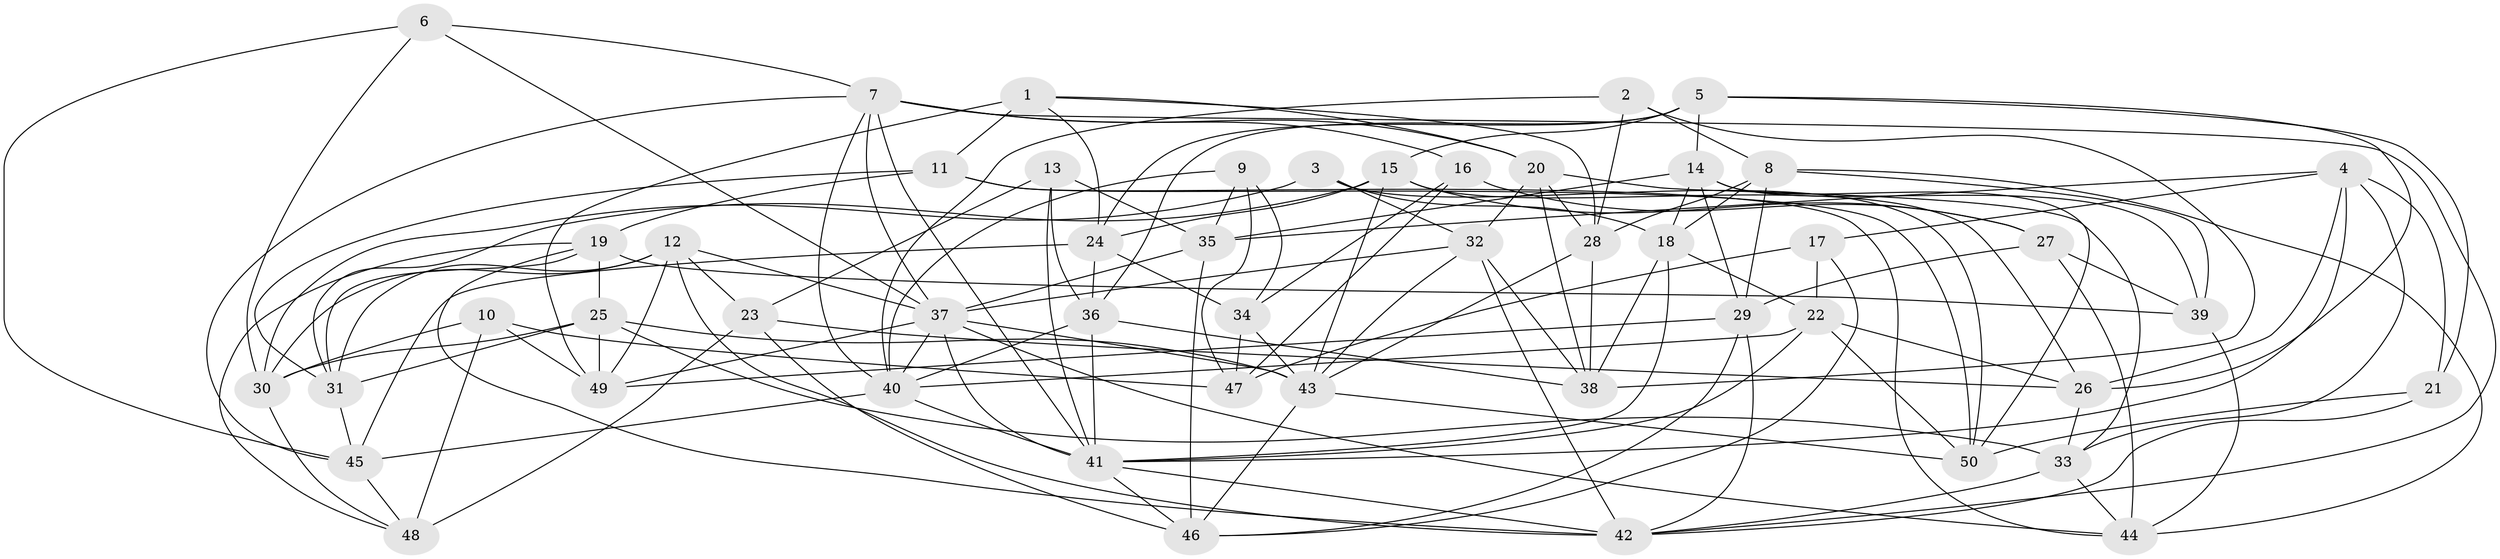 // original degree distribution, {4: 1.0}
// Generated by graph-tools (version 1.1) at 2025/26/03/09/25 03:26:56]
// undirected, 50 vertices, 145 edges
graph export_dot {
graph [start="1"]
  node [color=gray90,style=filled];
  1;
  2;
  3;
  4;
  5;
  6;
  7;
  8;
  9;
  10;
  11;
  12;
  13;
  14;
  15;
  16;
  17;
  18;
  19;
  20;
  21;
  22;
  23;
  24;
  25;
  26;
  27;
  28;
  29;
  30;
  31;
  32;
  33;
  34;
  35;
  36;
  37;
  38;
  39;
  40;
  41;
  42;
  43;
  44;
  45;
  46;
  47;
  48;
  49;
  50;
  1 -- 11 [weight=2.0];
  1 -- 20 [weight=1.0];
  1 -- 24 [weight=1.0];
  1 -- 28 [weight=1.0];
  1 -- 49 [weight=1.0];
  2 -- 8 [weight=1.0];
  2 -- 28 [weight=1.0];
  2 -- 38 [weight=1.0];
  2 -- 40 [weight=1.0];
  3 -- 18 [weight=1.0];
  3 -- 30 [weight=1.0];
  3 -- 32 [weight=1.0];
  3 -- 50 [weight=1.0];
  4 -- 17 [weight=1.0];
  4 -- 21 [weight=1.0];
  4 -- 26 [weight=1.0];
  4 -- 33 [weight=1.0];
  4 -- 35 [weight=1.0];
  4 -- 41 [weight=1.0];
  5 -- 14 [weight=1.0];
  5 -- 15 [weight=1.0];
  5 -- 21 [weight=1.0];
  5 -- 24 [weight=1.0];
  5 -- 26 [weight=1.0];
  5 -- 36 [weight=1.0];
  6 -- 7 [weight=1.0];
  6 -- 30 [weight=1.0];
  6 -- 37 [weight=1.0];
  6 -- 45 [weight=1.0];
  7 -- 16 [weight=1.0];
  7 -- 20 [weight=1.0];
  7 -- 37 [weight=1.0];
  7 -- 40 [weight=1.0];
  7 -- 41 [weight=1.0];
  7 -- 42 [weight=1.0];
  7 -- 45 [weight=1.0];
  8 -- 18 [weight=1.0];
  8 -- 28 [weight=1.0];
  8 -- 29 [weight=1.0];
  8 -- 39 [weight=1.0];
  8 -- 44 [weight=1.0];
  9 -- 34 [weight=1.0];
  9 -- 35 [weight=1.0];
  9 -- 40 [weight=1.0];
  9 -- 47 [weight=1.0];
  10 -- 30 [weight=1.0];
  10 -- 47 [weight=1.0];
  10 -- 48 [weight=1.0];
  10 -- 49 [weight=1.0];
  11 -- 19 [weight=1.0];
  11 -- 31 [weight=1.0];
  11 -- 44 [weight=1.0];
  11 -- 50 [weight=1.0];
  12 -- 23 [weight=1.0];
  12 -- 30 [weight=1.0];
  12 -- 31 [weight=1.0];
  12 -- 37 [weight=1.0];
  12 -- 42 [weight=1.0];
  12 -- 49 [weight=1.0];
  13 -- 23 [weight=1.0];
  13 -- 35 [weight=1.0];
  13 -- 36 [weight=1.0];
  13 -- 41 [weight=1.0];
  14 -- 18 [weight=1.0];
  14 -- 29 [weight=1.0];
  14 -- 35 [weight=1.0];
  14 -- 39 [weight=1.0];
  14 -- 50 [weight=1.0];
  15 -- 24 [weight=1.0];
  15 -- 26 [weight=1.0];
  15 -- 27 [weight=1.0];
  15 -- 31 [weight=1.0];
  15 -- 43 [weight=1.0];
  16 -- 27 [weight=1.0];
  16 -- 34 [weight=1.0];
  16 -- 47 [weight=1.0];
  17 -- 22 [weight=1.0];
  17 -- 46 [weight=1.0];
  17 -- 47 [weight=1.0];
  18 -- 22 [weight=1.0];
  18 -- 38 [weight=1.0];
  18 -- 41 [weight=1.0];
  19 -- 25 [weight=1.0];
  19 -- 31 [weight=1.0];
  19 -- 39 [weight=1.0];
  19 -- 42 [weight=1.0];
  19 -- 48 [weight=1.0];
  20 -- 28 [weight=1.0];
  20 -- 32 [weight=1.0];
  20 -- 33 [weight=1.0];
  20 -- 38 [weight=1.0];
  21 -- 42 [weight=1.0];
  21 -- 50 [weight=1.0];
  22 -- 26 [weight=1.0];
  22 -- 40 [weight=1.0];
  22 -- 41 [weight=1.0];
  22 -- 50 [weight=1.0];
  23 -- 26 [weight=1.0];
  23 -- 46 [weight=1.0];
  23 -- 48 [weight=2.0];
  24 -- 34 [weight=1.0];
  24 -- 36 [weight=1.0];
  24 -- 45 [weight=1.0];
  25 -- 30 [weight=1.0];
  25 -- 31 [weight=1.0];
  25 -- 33 [weight=1.0];
  25 -- 43 [weight=1.0];
  25 -- 49 [weight=1.0];
  26 -- 33 [weight=1.0];
  27 -- 29 [weight=1.0];
  27 -- 39 [weight=2.0];
  27 -- 44 [weight=1.0];
  28 -- 38 [weight=1.0];
  28 -- 43 [weight=1.0];
  29 -- 42 [weight=1.0];
  29 -- 46 [weight=1.0];
  29 -- 49 [weight=1.0];
  30 -- 48 [weight=1.0];
  31 -- 45 [weight=1.0];
  32 -- 37 [weight=1.0];
  32 -- 38 [weight=1.0];
  32 -- 42 [weight=1.0];
  32 -- 43 [weight=1.0];
  33 -- 42 [weight=1.0];
  33 -- 44 [weight=1.0];
  34 -- 43 [weight=1.0];
  34 -- 47 [weight=2.0];
  35 -- 37 [weight=1.0];
  35 -- 46 [weight=1.0];
  36 -- 38 [weight=1.0];
  36 -- 40 [weight=1.0];
  36 -- 41 [weight=1.0];
  37 -- 40 [weight=1.0];
  37 -- 41 [weight=1.0];
  37 -- 43 [weight=1.0];
  37 -- 44 [weight=1.0];
  37 -- 49 [weight=1.0];
  39 -- 44 [weight=1.0];
  40 -- 41 [weight=1.0];
  40 -- 45 [weight=1.0];
  41 -- 42 [weight=1.0];
  41 -- 46 [weight=1.0];
  43 -- 46 [weight=1.0];
  43 -- 50 [weight=1.0];
  45 -- 48 [weight=1.0];
}
